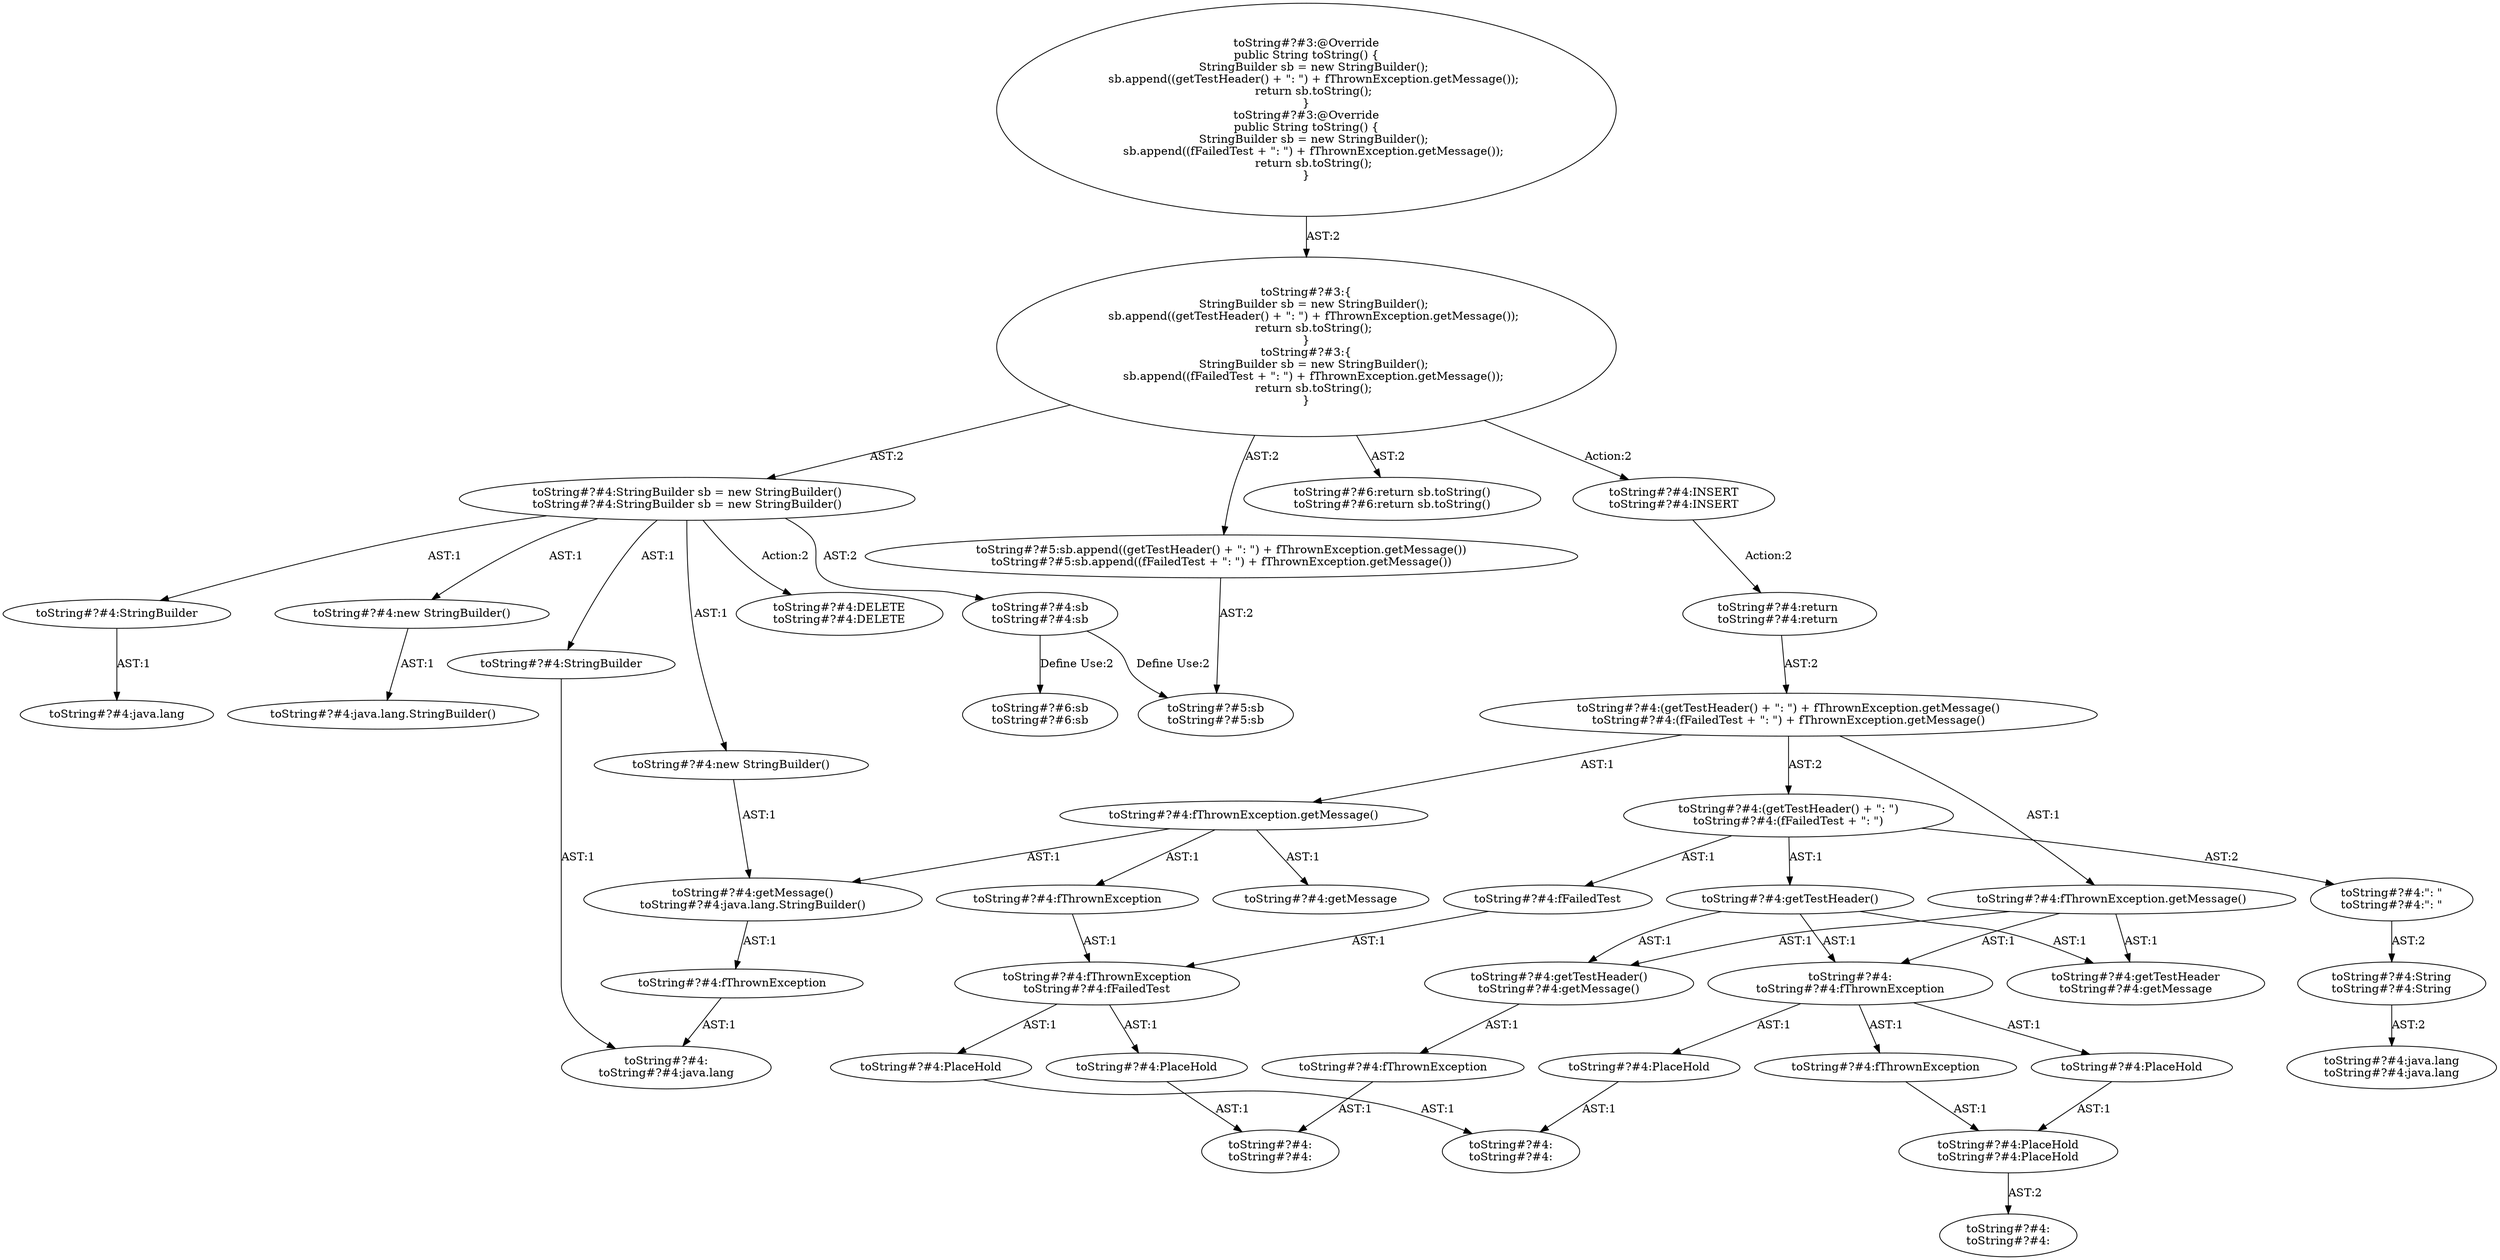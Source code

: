 digraph "Pattern" {
0 [label="toString#?#4:DELETE
toString#?#4:DELETE" shape=ellipse]
1 [label="toString#?#4:StringBuilder sb = new StringBuilder()
toString#?#4:StringBuilder sb = new StringBuilder()" shape=ellipse]
2 [label="toString#?#3:\{
    StringBuilder sb = new StringBuilder();
    sb.append((getTestHeader() + \": \") + fThrownException.getMessage());
    return sb.toString();
\}
toString#?#3:\{
    StringBuilder sb = new StringBuilder();
    sb.append((fFailedTest + \": \") + fThrownException.getMessage());
    return sb.toString();
\}" shape=ellipse]
3 [label="toString#?#3:@Override
public String toString() \{
    StringBuilder sb = new StringBuilder();
    sb.append((getTestHeader() + \": \") + fThrownException.getMessage());
    return sb.toString();
\}
toString#?#3:@Override
public String toString() \{
    StringBuilder sb = new StringBuilder();
    sb.append((fFailedTest + \": \") + fThrownException.getMessage());
    return sb.toString();
\}" shape=ellipse]
4 [label="toString#?#5:sb.append((getTestHeader() + \": \") + fThrownException.getMessage())
toString#?#5:sb.append((fFailedTest + \": \") + fThrownException.getMessage())" shape=ellipse]
5 [label="toString#?#6:return sb.toString()
toString#?#6:return sb.toString()" shape=ellipse]
6 [label="toString#?#4:INSERT
toString#?#4:INSERT" shape=ellipse]
7 [label="toString#?#4:return 
toString#?#4:return " shape=ellipse]
8 [label="toString#?#4:(getTestHeader() + \": \") + fThrownException.getMessage()
toString#?#4:(fFailedTest + \": \") + fThrownException.getMessage()" shape=ellipse]
9 [label="toString#?#4:(getTestHeader() + \": \")
toString#?#4:(fFailedTest + \": \")" shape=ellipse]
10 [label="toString#?#4:getTestHeader()" shape=ellipse]
11 [label="toString#?#4:getTestHeader
toString#?#4:getMessage" shape=ellipse]
12 [label="toString#?#4:
toString#?#4:fThrownException" shape=ellipse]
13 [label="toString#?#4:PlaceHold" shape=ellipse]
14 [label="toString#?#4:
toString#?#4:" shape=ellipse]
15 [label="toString#?#4:PlaceHold" shape=ellipse]
16 [label="toString#?#4:PlaceHold
toString#?#4:PlaceHold" shape=ellipse]
17 [label="toString#?#4:
toString#?#4:" shape=ellipse]
18 [label="toString#?#4:getTestHeader()
toString#?#4:getMessage()" shape=ellipse]
19 [label="toString#?#4:\": \"
toString#?#4:\": \"" shape=ellipse]
20 [label="toString#?#4:String
toString#?#4:String" shape=ellipse]
21 [label="toString#?#4:java.lang
toString#?#4:java.lang" shape=ellipse]
22 [label="toString#?#4:fThrownException.getMessage()" shape=ellipse]
23 [label="toString#?#4:getMessage" shape=ellipse]
24 [label="toString#?#4:fThrownException" shape=ellipse]
25 [label="toString#?#4:fThrownException
toString#?#4:fFailedTest" shape=ellipse]
26 [label="toString#?#4:PlaceHold" shape=ellipse]
27 [label="toString#?#4:
toString#?#4:" shape=ellipse]
28 [label="toString#?#4:getMessage()
toString#?#4:java.lang.StringBuilder()" shape=ellipse]
29 [label="toString#?#4:fThrownException" shape=ellipse]
30 [label="toString#?#4:
toString#?#4:java.lang" shape=ellipse]
31 [label="toString#?#4:sb
toString#?#4:sb" shape=ellipse]
32 [label="toString#?#5:sb
toString#?#5:sb" shape=ellipse]
33 [label="toString#?#6:sb
toString#?#6:sb" shape=ellipse]
34 [label="toString#?#4:StringBuilder" shape=ellipse]
35 [label="toString#?#4:java.lang" shape=ellipse]
36 [label="toString#?#4:new StringBuilder()" shape=ellipse]
37 [label="toString#?#4:java.lang.StringBuilder()" shape=ellipse]
38 [label="toString#?#4:fFailedTest" shape=ellipse]
39 [label="toString#?#4:fThrownException.getMessage()" shape=ellipse]
40 [label="toString#?#4:new StringBuilder()" shape=ellipse]
41 [label="toString#?#4:fThrownException" shape=ellipse]
42 [label="toString#?#4:fThrownException" shape=ellipse]
43 [label="toString#?#4:StringBuilder" shape=ellipse]
44 [label="toString#?#4:PlaceHold" shape=ellipse]
1 -> 0 [label="Action:2"];
1 -> 31 [label="AST:2"];
1 -> 34 [label="AST:1"];
1 -> 36 [label="AST:1"];
1 -> 40 [label="AST:1"];
1 -> 43 [label="AST:1"];
2 -> 1 [label="AST:2"];
2 -> 4 [label="AST:2"];
2 -> 5 [label="AST:2"];
2 -> 6 [label="Action:2"];
3 -> 2 [label="AST:2"];
4 -> 32 [label="AST:2"];
6 -> 7 [label="Action:2"];
7 -> 8 [label="AST:2"];
8 -> 9 [label="AST:2"];
8 -> 22 [label="AST:1"];
8 -> 39 [label="AST:1"];
9 -> 10 [label="AST:1"];
9 -> 19 [label="AST:2"];
9 -> 38 [label="AST:1"];
10 -> 11 [label="AST:1"];
10 -> 12 [label="AST:1"];
10 -> 18 [label="AST:1"];
12 -> 13 [label="AST:1"];
12 -> 15 [label="AST:1"];
12 -> 41 [label="AST:1"];
13 -> 14 [label="AST:1"];
15 -> 16 [label="AST:1"];
16 -> 17 [label="AST:2"];
18 -> 42 [label="AST:1"];
19 -> 20 [label="AST:2"];
20 -> 21 [label="AST:2"];
22 -> 23 [label="AST:1"];
22 -> 24 [label="AST:1"];
22 -> 28 [label="AST:1"];
24 -> 25 [label="AST:1"];
25 -> 26 [label="AST:1"];
25 -> 44 [label="AST:1"];
26 -> 27 [label="AST:1"];
28 -> 29 [label="AST:1"];
29 -> 30 [label="AST:1"];
31 -> 32 [label="Define Use:2"];
31 -> 33 [label="Define Use:2"];
34 -> 35 [label="AST:1"];
36 -> 37 [label="AST:1"];
38 -> 25 [label="AST:1"];
39 -> 11 [label="AST:1"];
39 -> 12 [label="AST:1"];
39 -> 18 [label="AST:1"];
40 -> 28 [label="AST:1"];
41 -> 16 [label="AST:1"];
42 -> 27 [label="AST:1"];
43 -> 30 [label="AST:1"];
44 -> 14 [label="AST:1"];
}